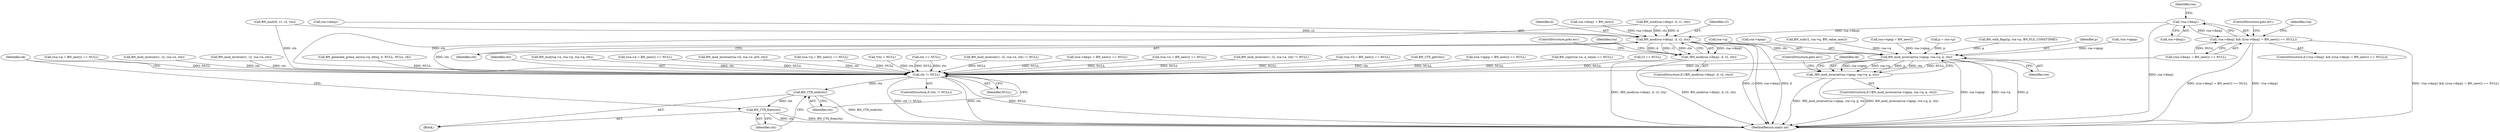 digraph "0_openssl_349a41da1ad88ad87825414752a8ff5fdd6a6c3f@pointer" {
"1000307" [label="(Call,!rsa->dmq1)"];
"1000306" [label="(Call,!rsa->dmq1 && ((rsa->dmq1 = BN_new()) == NULL))"];
"1000628" [label="(Call,BN_mod(rsa->dmq1, d, r2, ctx))"];
"1000627" [label="(Call,!BN_mod(rsa->dmq1, d, r2, ctx))"];
"1000662" [label="(Call,BN_mod_inverse(rsa->iqmp, rsa->q, p, ctx))"];
"1000661" [label="(Call,!BN_mod_inverse(rsa->iqmp, rsa->q, p, ctx))"];
"1000689" [label="(Call,ctx != NULL)"];
"1000693" [label="(Call,BN_CTX_end(ctx))"];
"1000695" [label="(Call,BN_CTX_free(ctx))"];
"1000306" [label="(Call,!rsa->dmq1 && ((rsa->dmq1 = BN_new()) == NULL))"];
"1000283" [label="(Call,(rsa->q = BN_new()) == NULL)"];
"1000666" [label="(Call,rsa->q)"];
"1000241" [label="(Call,(rsa->d = BN_new()) == NULL)"];
"1000449" [label="(Call,BN_mod_inverse(r1, r2, rsa->e, ctx))"];
"1000318" [label="(ControlStructure,goto err;)"];
"1000693" [label="(Call,BN_CTX_end(ctx))"];
"1000661" [label="(Call,!BN_mod_inverse(rsa->iqmp, rsa->q, p, ctx))"];
"1000663" [label="(Call,rsa->iqmp)"];
"1000698" [label="(Identifier,ok)"];
"1000640" [label="(Identifier,rsa)"];
"1000633" [label="(Identifier,r2)"];
"1000670" [label="(Identifier,ctx)"];
"1000418" [label="(Call,BN_generate_prime_ex(rsa->q, bitsq, 0, NULL, NULL, cb))"];
"1000305" [label="(ControlStructure,if (!rsa->dmq1 && ((rsa->dmq1 = BN_new()) == NULL)))"];
"1000545" [label="(Call,BN_sub(r2, rsa->q, BN_value_one()))"];
"1000690" [label="(Identifier,ctx)"];
"1000522" [label="(Call,BN_mul(rsa->n, rsa->p, rsa->q, ctx))"];
"1000255" [label="(Call,(rsa->e = BN_new()) == NULL)"];
"1000326" [label="(Call,rsa->iqmp = BN_new())"];
"1000671" [label="(ControlStructure,goto err;)"];
"1000699" [label="(MethodReturn,static int)"];
"1000582" [label="(Call,BN_mod_inverse(rsa->d, rsa->e, pr0, ctx))"];
"1000673" [label="(Identifier,ok)"];
"1000314" [label="(Identifier,rsa)"];
"1000629" [label="(Call,rsa->dmq1)"];
"1000554" [label="(Call,BN_mul(r0, r1, r2, ctx))"];
"1000202" [label="(Call,BN_CTX_get(ctx))"];
"1000325" [label="(Call,(rsa->iqmp = BN_new()) == NULL)"];
"1000308" [label="(Call,rsa->dmq1)"];
"1000334" [label="(Call,BN_copy(rsa->e, e_value) == NULL)"];
"1000634" [label="(Identifier,ctx)"];
"1000632" [label="(Identifier,d)"];
"1000694" [label="(Identifier,ctx)"];
"1000205" [label="(Call,r3 == NULL)"];
"1000323" [label="(Identifier,rsa)"];
"1000696" [label="(Identifier,ctx)"];
"1000655" [label="(Call,p = rsa->p)"];
"1000689" [label="(Call,ctx != NULL)"];
"1000269" [label="(Call,(rsa->p = BN_new()) == NULL)"];
"1000648" [label="(Call,BN_with_flags(p, rsa->p, BN_FLG_CONSTTIME))"];
"1000628" [label="(Call,BN_mod(rsa->dmq1, d, r2, ctx))"];
"1000307" [label="(Call,!rsa->dmq1)"];
"1000662" [label="(Call,BN_mod_inverse(rsa->iqmp, rsa->q, p, ctx))"];
"1000660" [label="(ControlStructure,if (!BN_mod_inverse(rsa->iqmp, rsa->q, p, ctx)))"];
"1000369" [label="(Call,BN_mod_inverse(r1, r2, rsa->e, ctx))"];
"1000312" [label="(Call,rsa->dmq1 = BN_new())"];
"1000618" [label="(Call,BN_mod(rsa->dmp1, d, r1, ctx))"];
"1000311" [label="(Call,(rsa->dmq1 = BN_new()) == NULL)"];
"1000635" [label="(ControlStructure,goto err;)"];
"1000669" [label="(Identifier,p)"];
"1000321" [label="(Call,!rsa->iqmp)"];
"1000691" [label="(Identifier,NULL)"];
"1000159" [label="(Call,*ctx = NULL)"];
"1000182" [label="(Call,ctx == NULL)"];
"1000688" [label="(ControlStructure,if (ctx != NULL))"];
"1000368" [label="(Call,BN_mod_inverse(r1, r2, rsa->e, ctx) != NULL)"];
"1000297" [label="(Call,(rsa->dmp1 = BN_new()) == NULL)"];
"1000227" [label="(Call,(rsa->n = BN_new()) == NULL)"];
"1000692" [label="(Block,)"];
"1000627" [label="(Call,!BN_mod(rsa->dmq1, d, r2, ctx))"];
"1000695" [label="(Call,BN_CTX_free(ctx))"];
"1000626" [label="(ControlStructure,if (!BN_mod(rsa->dmq1, d, r2, ctx)))"];
"1000448" [label="(Call,BN_mod_inverse(r1, r2, rsa->e, ctx) != NULL)"];
"1000307" -> "1000306"  [label="AST: "];
"1000307" -> "1000308"  [label="CFG: "];
"1000308" -> "1000307"  [label="AST: "];
"1000314" -> "1000307"  [label="CFG: "];
"1000306" -> "1000307"  [label="CFG: "];
"1000307" -> "1000699"  [label="DDG: rsa->dmq1"];
"1000307" -> "1000306"  [label="DDG: rsa->dmq1"];
"1000307" -> "1000628"  [label="DDG: rsa->dmq1"];
"1000306" -> "1000305"  [label="AST: "];
"1000306" -> "1000311"  [label="CFG: "];
"1000311" -> "1000306"  [label="AST: "];
"1000318" -> "1000306"  [label="CFG: "];
"1000323" -> "1000306"  [label="CFG: "];
"1000306" -> "1000699"  [label="DDG: (rsa->dmq1 = BN_new()) == NULL"];
"1000306" -> "1000699"  [label="DDG: !rsa->dmq1"];
"1000306" -> "1000699"  [label="DDG: !rsa->dmq1 && ((rsa->dmq1 = BN_new()) == NULL)"];
"1000311" -> "1000306"  [label="DDG: NULL"];
"1000628" -> "1000627"  [label="AST: "];
"1000628" -> "1000634"  [label="CFG: "];
"1000629" -> "1000628"  [label="AST: "];
"1000632" -> "1000628"  [label="AST: "];
"1000633" -> "1000628"  [label="AST: "];
"1000634" -> "1000628"  [label="AST: "];
"1000627" -> "1000628"  [label="CFG: "];
"1000628" -> "1000699"  [label="DDG: rsa->dmq1"];
"1000628" -> "1000699"  [label="DDG: d"];
"1000628" -> "1000699"  [label="DDG: r2"];
"1000628" -> "1000627"  [label="DDG: rsa->dmq1"];
"1000628" -> "1000627"  [label="DDG: d"];
"1000628" -> "1000627"  [label="DDG: r2"];
"1000628" -> "1000627"  [label="DDG: ctx"];
"1000312" -> "1000628"  [label="DDG: rsa->dmq1"];
"1000618" -> "1000628"  [label="DDG: d"];
"1000618" -> "1000628"  [label="DDG: ctx"];
"1000554" -> "1000628"  [label="DDG: r2"];
"1000628" -> "1000662"  [label="DDG: ctx"];
"1000628" -> "1000689"  [label="DDG: ctx"];
"1000627" -> "1000626"  [label="AST: "];
"1000635" -> "1000627"  [label="CFG: "];
"1000640" -> "1000627"  [label="CFG: "];
"1000627" -> "1000699"  [label="DDG: !BN_mod(rsa->dmq1, d, r2, ctx)"];
"1000627" -> "1000699"  [label="DDG: BN_mod(rsa->dmq1, d, r2, ctx)"];
"1000662" -> "1000661"  [label="AST: "];
"1000662" -> "1000670"  [label="CFG: "];
"1000663" -> "1000662"  [label="AST: "];
"1000666" -> "1000662"  [label="AST: "];
"1000669" -> "1000662"  [label="AST: "];
"1000670" -> "1000662"  [label="AST: "];
"1000661" -> "1000662"  [label="CFG: "];
"1000662" -> "1000699"  [label="DDG: rsa->iqmp"];
"1000662" -> "1000699"  [label="DDG: rsa->q"];
"1000662" -> "1000699"  [label="DDG: p"];
"1000662" -> "1000661"  [label="DDG: rsa->iqmp"];
"1000662" -> "1000661"  [label="DDG: rsa->q"];
"1000662" -> "1000661"  [label="DDG: p"];
"1000662" -> "1000661"  [label="DDG: ctx"];
"1000321" -> "1000662"  [label="DDG: rsa->iqmp"];
"1000326" -> "1000662"  [label="DDG: rsa->iqmp"];
"1000545" -> "1000662"  [label="DDG: rsa->q"];
"1000655" -> "1000662"  [label="DDG: p"];
"1000648" -> "1000662"  [label="DDG: p"];
"1000662" -> "1000689"  [label="DDG: ctx"];
"1000661" -> "1000660"  [label="AST: "];
"1000671" -> "1000661"  [label="CFG: "];
"1000673" -> "1000661"  [label="CFG: "];
"1000661" -> "1000699"  [label="DDG: !BN_mod_inverse(rsa->iqmp, rsa->q, p, ctx)"];
"1000661" -> "1000699"  [label="DDG: BN_mod_inverse(rsa->iqmp, rsa->q, p, ctx)"];
"1000689" -> "1000688"  [label="AST: "];
"1000689" -> "1000691"  [label="CFG: "];
"1000690" -> "1000689"  [label="AST: "];
"1000691" -> "1000689"  [label="AST: "];
"1000694" -> "1000689"  [label="CFG: "];
"1000698" -> "1000689"  [label="CFG: "];
"1000689" -> "1000699"  [label="DDG: ctx != NULL"];
"1000689" -> "1000699"  [label="DDG: ctx"];
"1000689" -> "1000699"  [label="DDG: NULL"];
"1000449" -> "1000689"  [label="DDG: ctx"];
"1000369" -> "1000689"  [label="DDG: ctx"];
"1000582" -> "1000689"  [label="DDG: ctx"];
"1000159" -> "1000689"  [label="DDG: ctx"];
"1000618" -> "1000689"  [label="DDG: ctx"];
"1000202" -> "1000689"  [label="DDG: ctx"];
"1000182" -> "1000689"  [label="DDG: ctx"];
"1000182" -> "1000689"  [label="DDG: NULL"];
"1000554" -> "1000689"  [label="DDG: ctx"];
"1000522" -> "1000689"  [label="DDG: ctx"];
"1000297" -> "1000689"  [label="DDG: NULL"];
"1000283" -> "1000689"  [label="DDG: NULL"];
"1000418" -> "1000689"  [label="DDG: NULL"];
"1000334" -> "1000689"  [label="DDG: NULL"];
"1000255" -> "1000689"  [label="DDG: NULL"];
"1000311" -> "1000689"  [label="DDG: NULL"];
"1000368" -> "1000689"  [label="DDG: NULL"];
"1000325" -> "1000689"  [label="DDG: NULL"];
"1000269" -> "1000689"  [label="DDG: NULL"];
"1000227" -> "1000689"  [label="DDG: NULL"];
"1000205" -> "1000689"  [label="DDG: NULL"];
"1000448" -> "1000689"  [label="DDG: NULL"];
"1000241" -> "1000689"  [label="DDG: NULL"];
"1000689" -> "1000693"  [label="DDG: ctx"];
"1000693" -> "1000692"  [label="AST: "];
"1000693" -> "1000694"  [label="CFG: "];
"1000694" -> "1000693"  [label="AST: "];
"1000696" -> "1000693"  [label="CFG: "];
"1000693" -> "1000699"  [label="DDG: BN_CTX_end(ctx)"];
"1000693" -> "1000695"  [label="DDG: ctx"];
"1000695" -> "1000692"  [label="AST: "];
"1000695" -> "1000696"  [label="CFG: "];
"1000696" -> "1000695"  [label="AST: "];
"1000698" -> "1000695"  [label="CFG: "];
"1000695" -> "1000699"  [label="DDG: BN_CTX_free(ctx)"];
"1000695" -> "1000699"  [label="DDG: ctx"];
}

